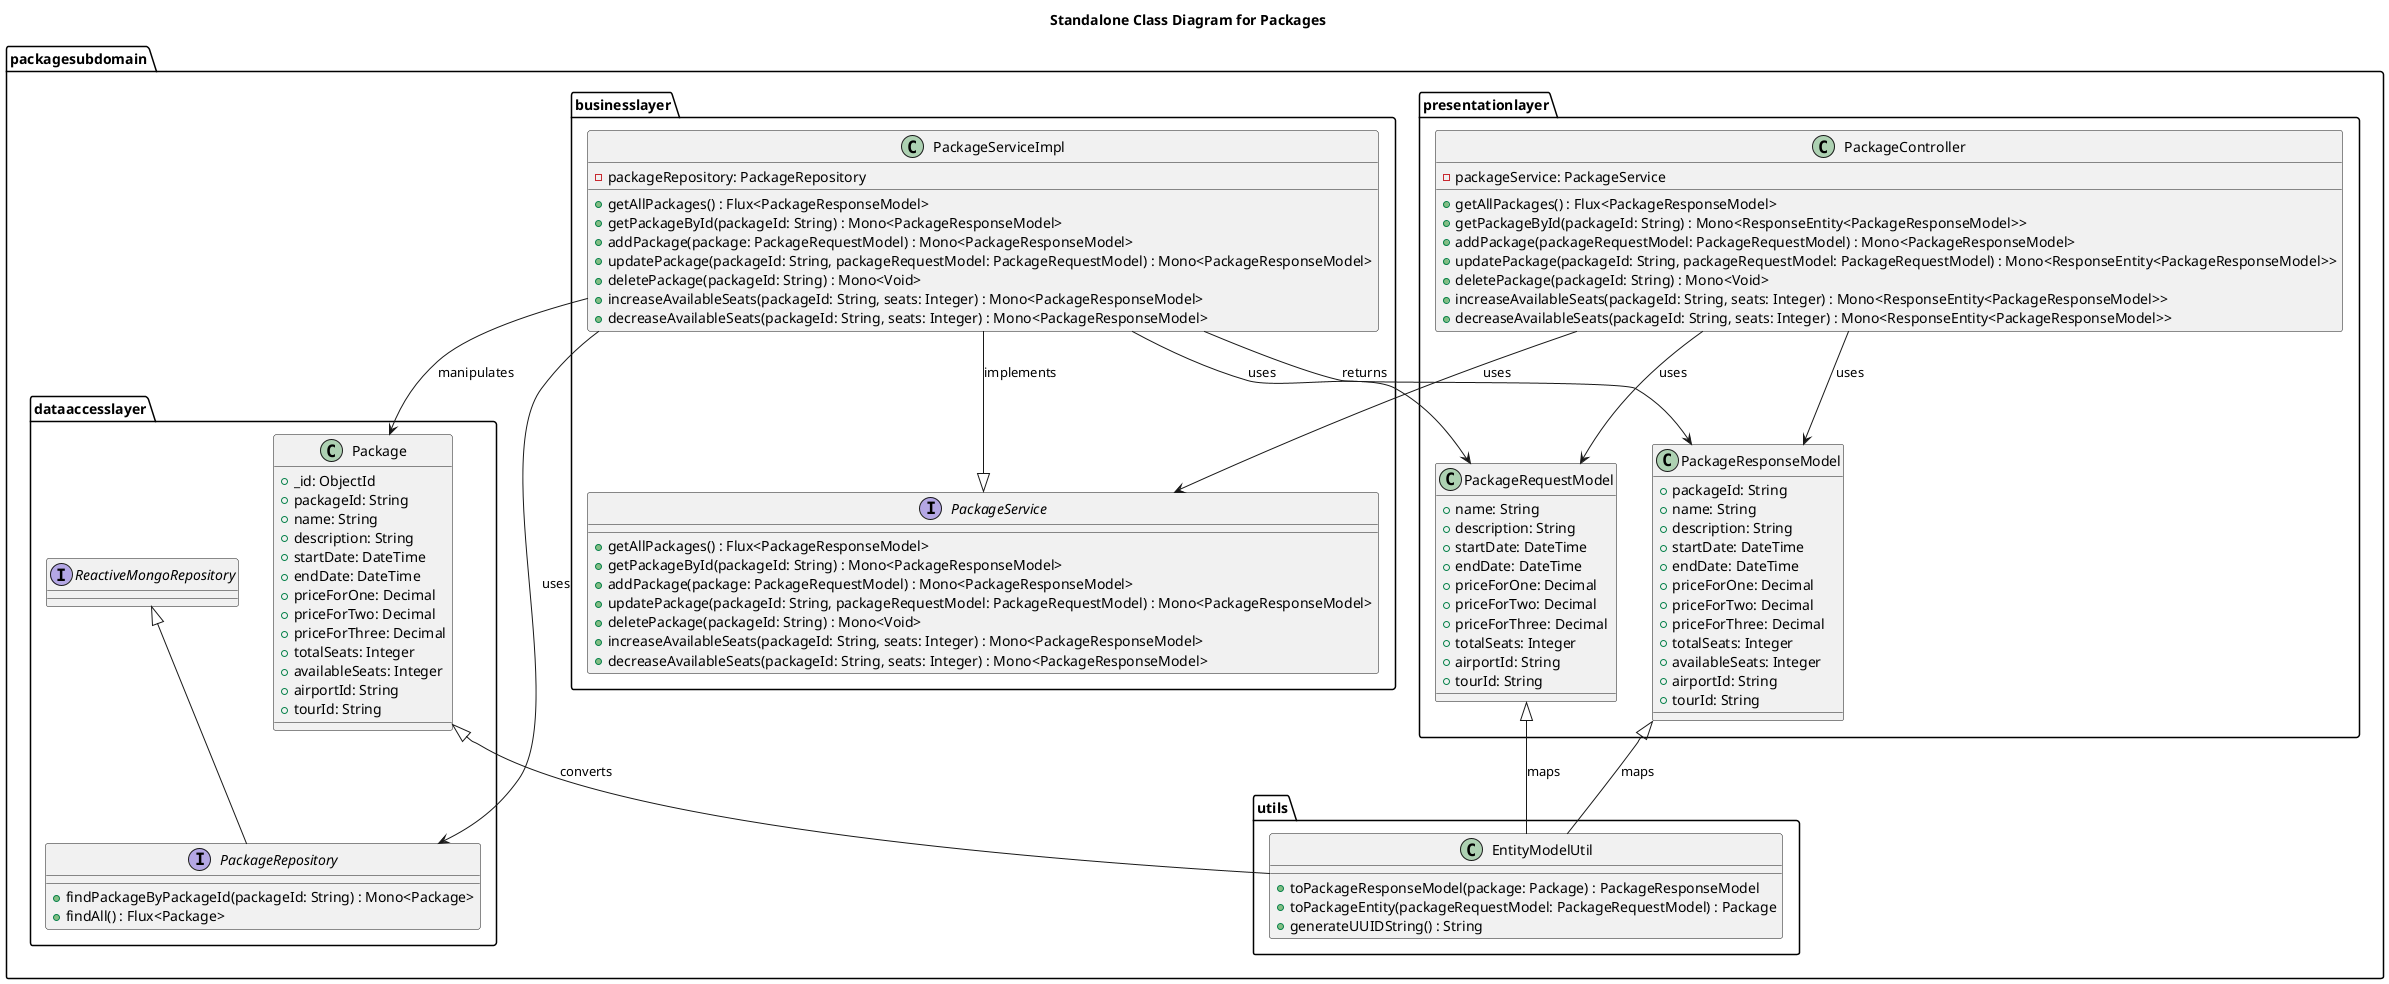 @startuml
title Standalone Class Diagram for Packages

package "packagesubdomain" {


    package "businesslayer" {
        interface PackageService {
            + getAllPackages() : Flux<PackageResponseModel>
            + getPackageById(packageId: String) : Mono<PackageResponseModel>
            + addPackage(package: PackageRequestModel) : Mono<PackageResponseModel>
            + updatePackage(packageId: String, packageRequestModel: PackageRequestModel) : Mono<PackageResponseModel>
            + deletePackage(packageId: String) : Mono<Void>
            + increaseAvailableSeats(packageId: String, seats: Integer) : Mono<PackageResponseModel>
            + decreaseAvailableSeats(packageId: String, seats: Integer) : Mono<PackageResponseModel>
        }

        class PackageServiceImpl {
            - packageRepository: PackageRepository
            + getAllPackages() : Flux<PackageResponseModel>
            + getPackageById(packageId: String) : Mono<PackageResponseModel>
            + addPackage(package: PackageRequestModel) : Mono<PackageResponseModel>
            + updatePackage(packageId: String, packageRequestModel: PackageRequestModel) : Mono<PackageResponseModel>
            + deletePackage(packageId: String) : Mono<Void>
            + increaseAvailableSeats(packageId: String, seats: Integer) : Mono<PackageResponseModel>
            + decreaseAvailableSeats(packageId: String, seats: Integer) : Mono<PackageResponseModel>
        }
    }

    package "dataaccesslayer" {
        class Package {
            + _id: ObjectId
            + packageId: String
            + name: String
            + description: String
            + startDate: DateTime
            + endDate: DateTime
            + priceForOne: Decimal
            + priceForTwo: Decimal
            + priceForThree: Decimal
            + totalSeats: Integer
            + availableSeats: Integer
            + airportId: String
            + tourId: String
        }

        interface PackageRepository extends ReactiveMongoRepository {
            + findPackageByPackageId(packageId: String) : Mono<Package>
            + findAll() : Flux<Package>
        }
    }

    package "presentationlayer" {
        class PackageRequestModel {
            + name: String
            + description: String
            + startDate: DateTime
            + endDate: DateTime
            + priceForOne: Decimal
            + priceForTwo: Decimal
            + priceForThree: Decimal
            + totalSeats: Integer
            + airportId: String
            + tourId: String
        }

        class PackageResponseModel {
            + packageId: String
            + name: String
            + description: String
            + startDate: DateTime
            + endDate: DateTime
            + priceForOne: Decimal
            + priceForTwo: Decimal
            + priceForThree: Decimal
            + totalSeats: Integer
            + availableSeats: Integer
            + airportId: String
            + tourId: String
        }

        class PackageController {
            - packageService: PackageService
            + getAllPackages() : Flux<PackageResponseModel>
            + getPackageById(packageId: String) : Mono<ResponseEntity<PackageResponseModel>>
            + addPackage(packageRequestModel: PackageRequestModel) : Mono<PackageResponseModel>
            + updatePackage(packageId: String, packageRequestModel: PackageRequestModel) : Mono<ResponseEntity<PackageResponseModel>>
            + deletePackage(packageId: String) : Mono<Void>
            + increaseAvailableSeats(packageId: String, seats: Integer) : Mono<ResponseEntity<PackageResponseModel>>
            + decreaseAvailableSeats(packageId: String, seats: Integer) : Mono<ResponseEntity<PackageResponseModel>>
        }
    }

    package "utils" {
        class EntityModelUtil {
            + toPackageResponseModel(package: Package) : PackageResponseModel
            + toPackageEntity(packageRequestModel: PackageRequestModel) : Package
            + generateUUIDString() : String
        }
    }

    PackageServiceImpl -down-|> PackageService : implements
    PackageServiceImpl -down-> PackageRepository : uses
    PackageController -down-> PackageService : uses
    PackageController -down-> PackageRequestModel : uses
    PackageController -down-> PackageResponseModel : uses
    PackageServiceImpl -down-> Package : manipulates
    PackageServiceImpl -down-> PackageRequestModel : uses
    PackageServiceImpl -down-> PackageResponseModel : returns
    EntityModelUtil -up-^ Package : converts
    EntityModelUtil -up-^ PackageRequestModel : maps
    EntityModelUtil -up-^ PackageResponseModel : maps
}

@enduml
